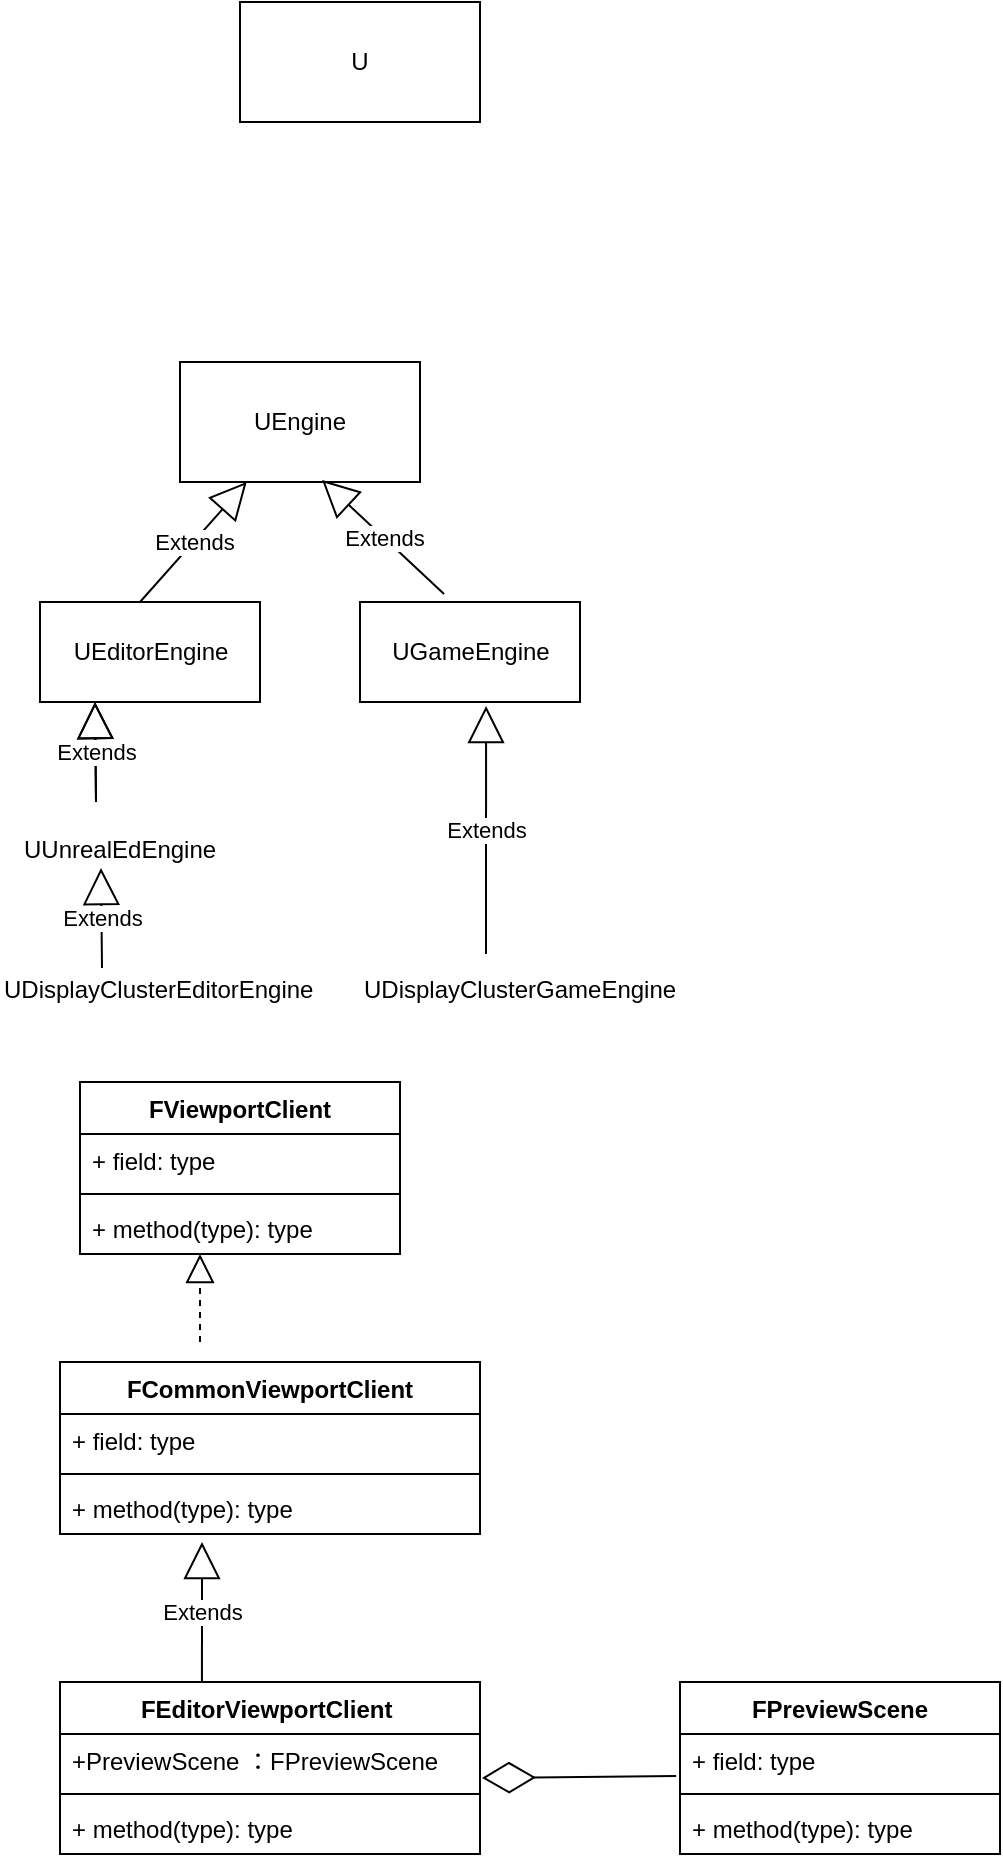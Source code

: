 <mxfile version="15.5.4" type="github"><diagram id="D50CpqLyhducLuIxnLlI" name="Page-1"><mxGraphModel dx="1422" dy="762" grid="1" gridSize="10" guides="1" tooltips="1" connect="1" arrows="1" fold="1" page="1" pageScale="1" pageWidth="850" pageHeight="1100" math="0" shadow="0"><root><mxCell id="0"/><mxCell id="1" parent="0"/><mxCell id="noAZoOvtoCz1vI1rL1xf-1" value="U" style="rounded=0;whiteSpace=wrap;html=1;" vertex="1" parent="1"><mxGeometry x="240" y="80" width="120" height="60" as="geometry"/></mxCell><mxCell id="noAZoOvtoCz1vI1rL1xf-2" value="UEngine" style="whiteSpace=wrap;html=1;" vertex="1" parent="1"><mxGeometry x="210" y="260" width="120" height="60" as="geometry"/></mxCell><mxCell id="noAZoOvtoCz1vI1rL1xf-3" value="Extends" style="endArrow=block;endSize=16;endFill=0;html=1;rounded=0;" edge="1" parent="1" target="noAZoOvtoCz1vI1rL1xf-2"><mxGeometry width="160" relative="1" as="geometry"><mxPoint x="190" y="380" as="sourcePoint"/><mxPoint x="250" y="350" as="targetPoint"/></mxGeometry></mxCell><mxCell id="noAZoOvtoCz1vI1rL1xf-4" value="UEditorEngine" style="html=1;" vertex="1" parent="1"><mxGeometry x="140" y="380" width="110" height="50" as="geometry"/></mxCell><mxCell id="noAZoOvtoCz1vI1rL1xf-5" value="&lt;span&gt;UGameEngine&lt;/span&gt;" style="html=1;" vertex="1" parent="1"><mxGeometry x="300" y="380" width="110" height="50" as="geometry"/></mxCell><mxCell id="noAZoOvtoCz1vI1rL1xf-6" value="Extends" style="endArrow=block;endSize=16;endFill=0;html=1;rounded=0;exitX=0.382;exitY=-0.08;exitDx=0;exitDy=0;exitPerimeter=0;entryX=0.592;entryY=0.983;entryDx=0;entryDy=0;entryPerimeter=0;" edge="1" parent="1" source="noAZoOvtoCz1vI1rL1xf-5" target="noAZoOvtoCz1vI1rL1xf-2"><mxGeometry width="160" relative="1" as="geometry"><mxPoint x="200" y="390" as="sourcePoint"/><mxPoint x="253.333" y="330" as="targetPoint"/></mxGeometry></mxCell><mxCell id="noAZoOvtoCz1vI1rL1xf-8" value="Extends" style="endArrow=block;endSize=16;endFill=0;html=1;rounded=0;entryX=0.25;entryY=1;entryDx=0;entryDy=0;" edge="1" parent="1" target="noAZoOvtoCz1vI1rL1xf-4"><mxGeometry width="160" relative="1" as="geometry"><mxPoint x="168" y="480" as="sourcePoint"/><mxPoint x="200" y="440" as="targetPoint"/></mxGeometry></mxCell><mxCell id="noAZoOvtoCz1vI1rL1xf-9" value="UUnrealEdEngine" style="text;whiteSpace=wrap;html=1;" vertex="1" parent="1"><mxGeometry x="130" y="490" width="120" height="30" as="geometry"/></mxCell><mxCell id="noAZoOvtoCz1vI1rL1xf-12" value="UDisplayClusterEditorEngine" style="text;whiteSpace=wrap;html=1;" vertex="1" parent="1"><mxGeometry x="120" y="560" width="180" height="30" as="geometry"/></mxCell><mxCell id="noAZoOvtoCz1vI1rL1xf-13" value="Extends" style="endArrow=block;endSize=16;endFill=0;html=1;rounded=0;entryX=0.25;entryY=1;entryDx=0;entryDy=0;" edge="1" parent="1"><mxGeometry width="160" relative="1" as="geometry"><mxPoint x="168" y="480" as="sourcePoint"/><mxPoint x="167.5" y="430" as="targetPoint"/></mxGeometry></mxCell><mxCell id="noAZoOvtoCz1vI1rL1xf-14" value="Extends" style="endArrow=block;endSize=16;endFill=0;html=1;rounded=0;entryX=0.25;entryY=1;entryDx=0;entryDy=0;" edge="1" parent="1"><mxGeometry width="160" relative="1" as="geometry"><mxPoint x="171" y="563" as="sourcePoint"/><mxPoint x="170.5" y="513" as="targetPoint"/></mxGeometry></mxCell><mxCell id="noAZoOvtoCz1vI1rL1xf-15" value="UDisplayClusterGameEngine" style="text;whiteSpace=wrap;html=1;" vertex="1" parent="1"><mxGeometry x="300" y="560" width="180" height="30" as="geometry"/></mxCell><mxCell id="noAZoOvtoCz1vI1rL1xf-17" value="Extends" style="endArrow=block;endSize=16;endFill=0;html=1;rounded=0;exitX=0.35;exitY=-0.133;exitDx=0;exitDy=0;exitPerimeter=0;entryX=0.573;entryY=1.04;entryDx=0;entryDy=0;entryPerimeter=0;" edge="1" parent="1" source="noAZoOvtoCz1vI1rL1xf-15" target="noAZoOvtoCz1vI1rL1xf-5"><mxGeometry width="160" relative="1" as="geometry"><mxPoint x="120" y="630" as="sourcePoint"/><mxPoint x="370" y="440" as="targetPoint"/></mxGeometry></mxCell><mxCell id="noAZoOvtoCz1vI1rL1xf-18" value="FEditorViewportClient " style="swimlane;fontStyle=1;align=center;verticalAlign=top;childLayout=stackLayout;horizontal=1;startSize=26;horizontalStack=0;resizeParent=1;resizeParentMax=0;resizeLast=0;collapsible=1;marginBottom=0;" vertex="1" parent="1"><mxGeometry x="150" y="920" width="210" height="86" as="geometry"/></mxCell><mxCell id="noAZoOvtoCz1vI1rL1xf-19" value="+PreviewScene ：FPreviewScene&#10;" style="text;strokeColor=none;fillColor=none;align=left;verticalAlign=top;spacingLeft=4;spacingRight=4;overflow=hidden;rotatable=0;points=[[0,0.5],[1,0.5]];portConstraint=eastwest;" vertex="1" parent="noAZoOvtoCz1vI1rL1xf-18"><mxGeometry y="26" width="210" height="26" as="geometry"/></mxCell><mxCell id="noAZoOvtoCz1vI1rL1xf-20" value="" style="line;strokeWidth=1;fillColor=none;align=left;verticalAlign=middle;spacingTop=-1;spacingLeft=3;spacingRight=3;rotatable=0;labelPosition=right;points=[];portConstraint=eastwest;" vertex="1" parent="noAZoOvtoCz1vI1rL1xf-18"><mxGeometry y="52" width="210" height="8" as="geometry"/></mxCell><mxCell id="noAZoOvtoCz1vI1rL1xf-21" value="+ method(type): type" style="text;strokeColor=none;fillColor=none;align=left;verticalAlign=top;spacingLeft=4;spacingRight=4;overflow=hidden;rotatable=0;points=[[0,0.5],[1,0.5]];portConstraint=eastwest;" vertex="1" parent="noAZoOvtoCz1vI1rL1xf-18"><mxGeometry y="60" width="210" height="26" as="geometry"/></mxCell><mxCell id="noAZoOvtoCz1vI1rL1xf-22" value="FPreviewScene&#10;" style="swimlane;fontStyle=1;align=center;verticalAlign=top;childLayout=stackLayout;horizontal=1;startSize=26;horizontalStack=0;resizeParent=1;resizeParentMax=0;resizeLast=0;collapsible=1;marginBottom=0;" vertex="1" parent="1"><mxGeometry x="460" y="920" width="160" height="86" as="geometry"/></mxCell><mxCell id="noAZoOvtoCz1vI1rL1xf-23" value="+ field: type" style="text;strokeColor=none;fillColor=none;align=left;verticalAlign=top;spacingLeft=4;spacingRight=4;overflow=hidden;rotatable=0;points=[[0,0.5],[1,0.5]];portConstraint=eastwest;" vertex="1" parent="noAZoOvtoCz1vI1rL1xf-22"><mxGeometry y="26" width="160" height="26" as="geometry"/></mxCell><mxCell id="noAZoOvtoCz1vI1rL1xf-24" value="" style="line;strokeWidth=1;fillColor=none;align=left;verticalAlign=middle;spacingTop=-1;spacingLeft=3;spacingRight=3;rotatable=0;labelPosition=right;points=[];portConstraint=eastwest;" vertex="1" parent="noAZoOvtoCz1vI1rL1xf-22"><mxGeometry y="52" width="160" height="8" as="geometry"/></mxCell><mxCell id="noAZoOvtoCz1vI1rL1xf-25" value="+ method(type): type" style="text;strokeColor=none;fillColor=none;align=left;verticalAlign=top;spacingLeft=4;spacingRight=4;overflow=hidden;rotatable=0;points=[[0,0.5],[1,0.5]];portConstraint=eastwest;" vertex="1" parent="noAZoOvtoCz1vI1rL1xf-22"><mxGeometry y="60" width="160" height="26" as="geometry"/></mxCell><mxCell id="noAZoOvtoCz1vI1rL1xf-26" value="FCommonViewportClient" style="swimlane;fontStyle=1;align=center;verticalAlign=top;childLayout=stackLayout;horizontal=1;startSize=26;horizontalStack=0;resizeParent=1;resizeParentMax=0;resizeLast=0;collapsible=1;marginBottom=0;" vertex="1" parent="1"><mxGeometry x="150" y="760" width="210" height="86" as="geometry"/></mxCell><mxCell id="noAZoOvtoCz1vI1rL1xf-27" value="+ field: type" style="text;strokeColor=none;fillColor=none;align=left;verticalAlign=top;spacingLeft=4;spacingRight=4;overflow=hidden;rotatable=0;points=[[0,0.5],[1,0.5]];portConstraint=eastwest;" vertex="1" parent="noAZoOvtoCz1vI1rL1xf-26"><mxGeometry y="26" width="210" height="26" as="geometry"/></mxCell><mxCell id="noAZoOvtoCz1vI1rL1xf-28" value="" style="line;strokeWidth=1;fillColor=none;align=left;verticalAlign=middle;spacingTop=-1;spacingLeft=3;spacingRight=3;rotatable=0;labelPosition=right;points=[];portConstraint=eastwest;" vertex="1" parent="noAZoOvtoCz1vI1rL1xf-26"><mxGeometry y="52" width="210" height="8" as="geometry"/></mxCell><mxCell id="noAZoOvtoCz1vI1rL1xf-29" value="+ method(type): type" style="text;strokeColor=none;fillColor=none;align=left;verticalAlign=top;spacingLeft=4;spacingRight=4;overflow=hidden;rotatable=0;points=[[0,0.5],[1,0.5]];portConstraint=eastwest;" vertex="1" parent="noAZoOvtoCz1vI1rL1xf-26"><mxGeometry y="60" width="210" height="26" as="geometry"/></mxCell><mxCell id="noAZoOvtoCz1vI1rL1xf-31" value="FViewportClient" style="swimlane;fontStyle=1;align=center;verticalAlign=top;childLayout=stackLayout;horizontal=1;startSize=26;horizontalStack=0;resizeParent=1;resizeParentMax=0;resizeLast=0;collapsible=1;marginBottom=0;" vertex="1" parent="1"><mxGeometry x="160" y="620" width="160" height="86" as="geometry"/></mxCell><mxCell id="noAZoOvtoCz1vI1rL1xf-32" value="+ field: type" style="text;strokeColor=none;fillColor=none;align=left;verticalAlign=top;spacingLeft=4;spacingRight=4;overflow=hidden;rotatable=0;points=[[0,0.5],[1,0.5]];portConstraint=eastwest;" vertex="1" parent="noAZoOvtoCz1vI1rL1xf-31"><mxGeometry y="26" width="160" height="26" as="geometry"/></mxCell><mxCell id="noAZoOvtoCz1vI1rL1xf-33" value="" style="line;strokeWidth=1;fillColor=none;align=left;verticalAlign=middle;spacingTop=-1;spacingLeft=3;spacingRight=3;rotatable=0;labelPosition=right;points=[];portConstraint=eastwest;" vertex="1" parent="noAZoOvtoCz1vI1rL1xf-31"><mxGeometry y="52" width="160" height="8" as="geometry"/></mxCell><mxCell id="noAZoOvtoCz1vI1rL1xf-34" value="+ method(type): type" style="text;strokeColor=none;fillColor=none;align=left;verticalAlign=top;spacingLeft=4;spacingRight=4;overflow=hidden;rotatable=0;points=[[0,0.5],[1,0.5]];portConstraint=eastwest;" vertex="1" parent="noAZoOvtoCz1vI1rL1xf-31"><mxGeometry y="60" width="160" height="26" as="geometry"/></mxCell><mxCell id="noAZoOvtoCz1vI1rL1xf-35" value="" style="endArrow=block;dashed=1;endFill=0;endSize=12;html=1;rounded=0;entryX=0.3;entryY=1.154;entryDx=0;entryDy=0;entryPerimeter=0;" edge="1" parent="1"><mxGeometry width="160" relative="1" as="geometry"><mxPoint x="220" y="750" as="sourcePoint"/><mxPoint x="220" y="706.004" as="targetPoint"/></mxGeometry></mxCell><mxCell id="noAZoOvtoCz1vI1rL1xf-36" value="Extends" style="endArrow=block;endSize=16;endFill=0;html=1;rounded=0;exitX=0.338;exitY=0;exitDx=0;exitDy=0;exitPerimeter=0;" edge="1" parent="1" source="noAZoOvtoCz1vI1rL1xf-18"><mxGeometry width="160" relative="1" as="geometry"><mxPoint x="350" y="780" as="sourcePoint"/><mxPoint x="221" y="850" as="targetPoint"/></mxGeometry></mxCell><mxCell id="noAZoOvtoCz1vI1rL1xf-37" value="" style="endArrow=diamondThin;endFill=0;endSize=24;html=1;rounded=0;exitX=-0.012;exitY=0.808;exitDx=0;exitDy=0;exitPerimeter=0;entryX=1.005;entryY=0.846;entryDx=0;entryDy=0;entryPerimeter=0;" edge="1" parent="1" source="noAZoOvtoCz1vI1rL1xf-23" target="noAZoOvtoCz1vI1rL1xf-19"><mxGeometry width="160" relative="1" as="geometry"><mxPoint x="350" y="780" as="sourcePoint"/><mxPoint x="370" y="970" as="targetPoint"/></mxGeometry></mxCell></root></mxGraphModel></diagram></mxfile>